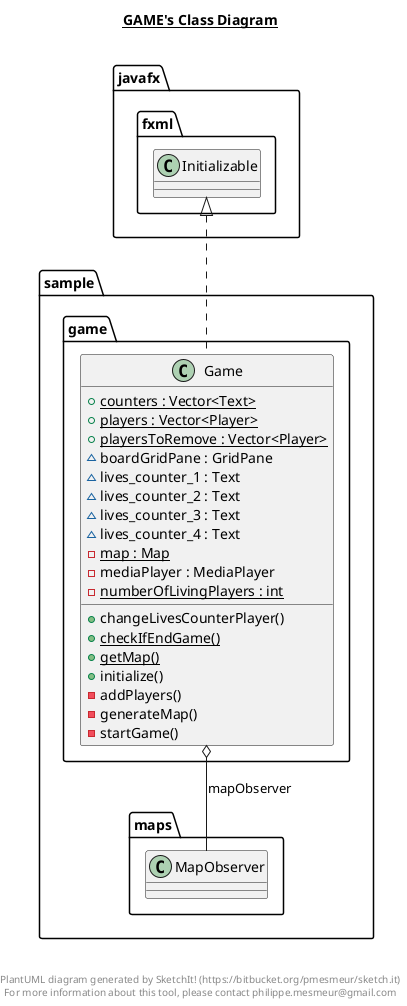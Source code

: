 @startuml

title __GAME's Class Diagram__\n

  namespace sample.game {
    class sample.game.Game {
        {static} + counters : Vector<Text>
        {static} + players : Vector<Player>
        {static} + playersToRemove : Vector<Player>
        ~ boardGridPane : GridPane
        ~ lives_counter_1 : Text
        ~ lives_counter_2 : Text
        ~ lives_counter_3 : Text
        ~ lives_counter_4 : Text
        {static} - map : Map
        - mediaPlayer : MediaPlayer
        {static} - numberOfLivingPlayers : int
        + changeLivesCounterPlayer()
        {static} + checkIfEndGame()
        {static} + getMap()
        + initialize()
        - addPlayers()
        - generateMap()
        - startGame()
    }
  }
  

  sample.game.Game .up.|> javafx.fxml.Initializable
  sample.game.Game o-- sample.maps.MapObserver : mapObserver


right footer


PlantUML diagram generated by SketchIt! (https://bitbucket.org/pmesmeur/sketch.it)
For more information about this tool, please contact philippe.mesmeur@gmail.com
endfooter

@enduml
